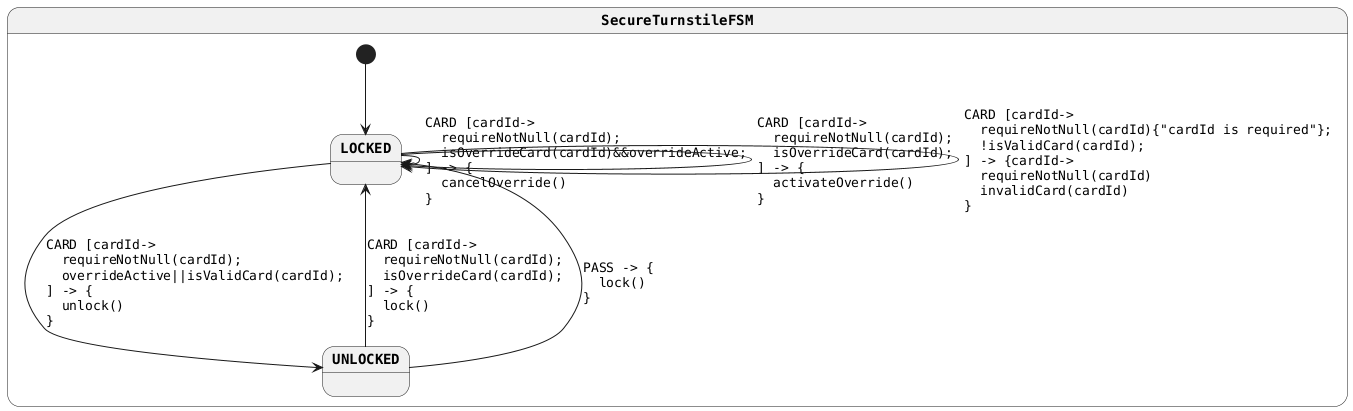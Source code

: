 @startuml
skinparam monochrome true
skinparam StateFontName Helvetica
skinparam defaultFontName Monospaced
skinparam defaultFontStyle Bold
skinparam state {
    FontStyle Bold
}
state SecureTurnstileFSM {
[*] --> LOCKED
LOCKED --> LOCKED : CARD [cardId->\l  requireNotNull(cardId);\l  isOverrideCard(cardId)&&overrideActive;\l] -> {\l  cancelOverride()\l}
LOCKED --> LOCKED : CARD [cardId->\l  requireNotNull(cardId);\l  isOverrideCard(cardId);\l] -> {\l  activateOverride()\l}
LOCKED --> UNLOCKED : CARD [cardId->\l  requireNotNull(cardId);\l  overrideActive||isValidCard(cardId);\l] -> {\l  unlock()\l}
LOCKED --> LOCKED : CARD [cardId->\l  requireNotNull(cardId){"cardId is required"};\l  !isValidCard(cardId);\l] -> {cardId->\l  requireNotNull(cardId)\l  invalidCard(cardId)\l}
UNLOCKED --> LOCKED : CARD [cardId->\l  requireNotNull(cardId);\l  isOverrideCard(cardId);\l] -> {\l  lock()\l}
UNLOCKED --> LOCKED : PASS -> {\l  lock()\l}
}
@enduml
